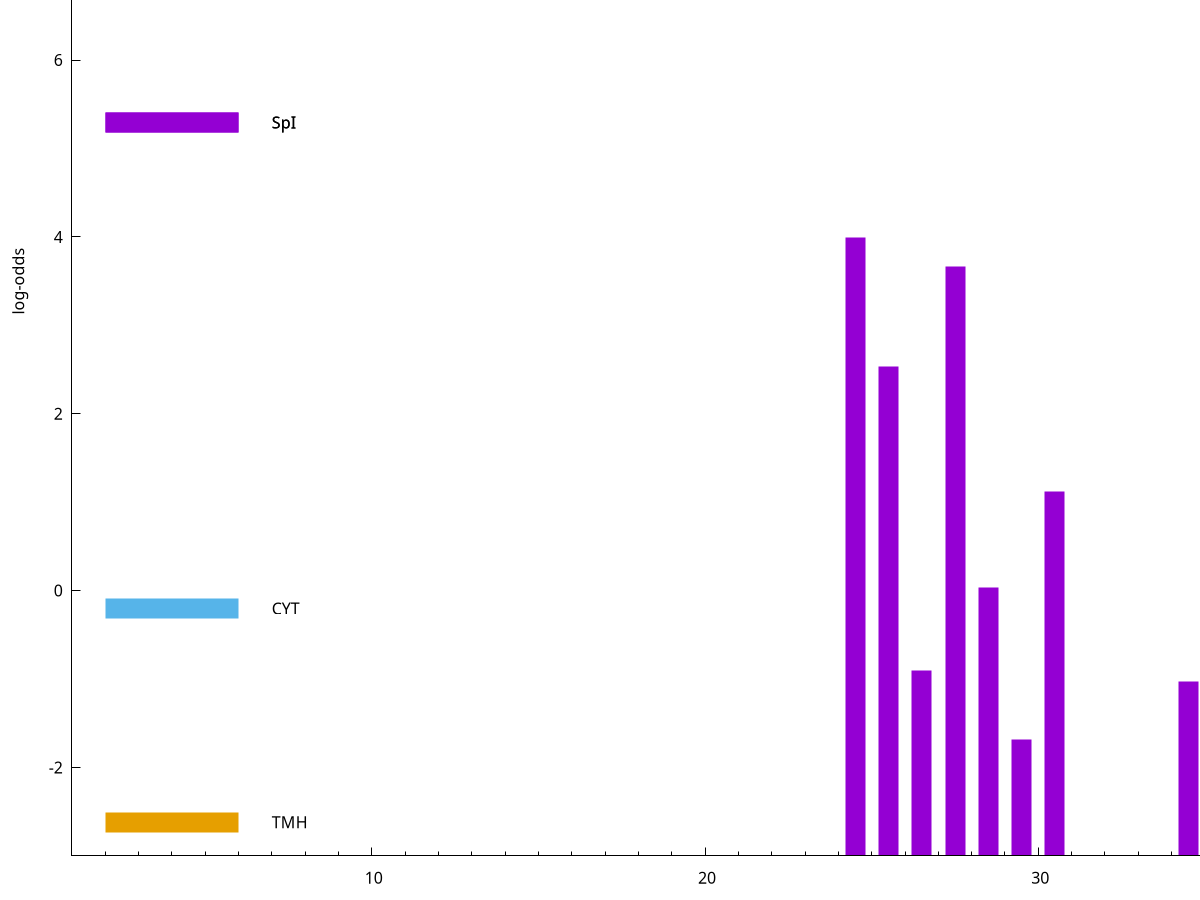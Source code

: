 set title "LipoP predictions for SRR5666573.gff"
set size 2., 1.4
set xrange [1:70] 
set mxtics 10
set yrange [-3:10]
set y2range [0:13]
set ylabel "log-odds"
set term postscript eps color solid "Helvetica" 30
set output "SRR5666573.gff1.eps"
set arrow from 2,5.29226 to 6,5.29226 nohead lt 1 lw 20
set label "SpI" at 7,5.29226
set arrow from 2,-0.200913 to 6,-0.200913 nohead lt 3 lw 20
set label "CYT" at 7,-0.200913
set arrow from 2,-2.6186 to 6,-2.6186 nohead lt 4 lw 20
set label "TMH" at 7,-2.6186
set arrow from 2,5.29226 to 6,5.29226 nohead lt 1 lw 20
set label "SpI" at 7,5.29226
# NOTE: The scores below are the log-odds scores with the threshold
# NOTE: subtracted (a hack to make gnuplot make the histogram all
# NOTE: look nice).
plot "-" axes x1y2 title "" with impulses lt 1 lw 20
24.500000 6.996070
27.500000 6.667200
25.500000 5.537530
30.500000 4.117540
28.500000 3.035259
26.500000 2.091840
34.500000 1.968740
29.500000 1.313330
e
exit
